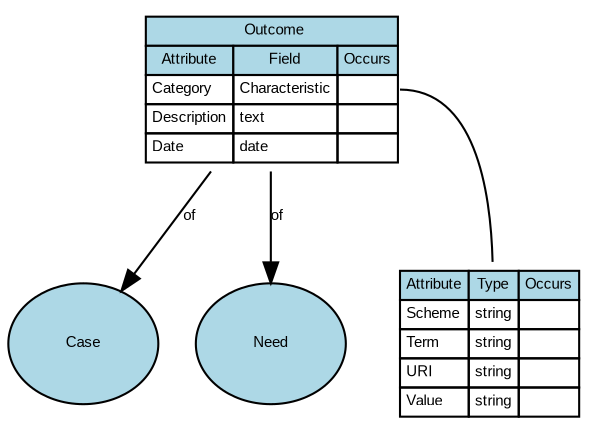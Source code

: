 digraph {
	graph [overlap=false splines=true]
	node [black=black color=black fillcolor=lightblue fontname=Arial fontsize=7]
	edge [fontname=Arial fontsize=7 labelfontname=Arial labelfontsize=7 len=3.0]
	table_port31 [label=<<table border='0' cellborder='1' cellspacing='0'><tr><td bgcolor='lightblue'>Attribute</td><td bgcolor='lightblue'>Type</td><td bgcolor='lightblue'>Occurs</td></tr><tr><td align='left' balign='left' valign='top'>Scheme</td><td align='left' balign='left' valign='top'>string</td><td align='left' balign='left' valign='top'></td></tr><tr><td align='left' balign='left' valign='top'>Term</td><td align='left' balign='left' valign='top'>string</td><td align='left' balign='left' valign='top'></td></tr><tr><td align='left' balign='left' valign='top'>URI</td><td align='left' balign='left' valign='top'>string</td><td align='left' balign='left' valign='top'></td></tr><tr><td align='left' balign='left' valign='top'>Value</td><td align='left' balign='left' valign='top'>string</td><td align='left' balign='left' valign='top'></td></tr></table>> shape=plaintext]
	Outcome:31 -> table_port31 [dir=none]
	Outcome [label=<<table border='0' cellborder='1' cellspacing='0'><tr><td colspan='3' bgcolor='lightblue'> Outcome</td></tr><tr><td bgcolor='lightblue'>Attribute</td><td bgcolor='lightblue'>Field</td><td bgcolor='lightblue'>Occurs</td></tr><tr><td align='left' balign='left' valign='top'>Category</td><td align='left' balign='left' valign='top'>Characteristic</td><td align='left' balign='left' valign='top' port='31'></td></tr><tr><td align='left' balign='left' valign='top'>Description</td><td align='left' balign='left' valign='top'>text</td><td align='left' balign='left' valign='top'></td></tr><tr><td align='left' balign='left' valign='top'>Date</td><td align='left' balign='left' valign='top'>date</td><td align='left' balign='left' valign='top'></td></tr></table>> URL="#Outcome" shape=plaintext]
	Concept_Case [label=Case URL="#Outcome" fixedsize=true height=0.8 style=filled width=1.0]
	Outcome -> Concept_Case [label=of]
	Concept_Need [label=Need URL="#Outcome" fixedsize=true height=0.8 style=filled width=1.0]
	Outcome -> Concept_Need [label=of]
}
